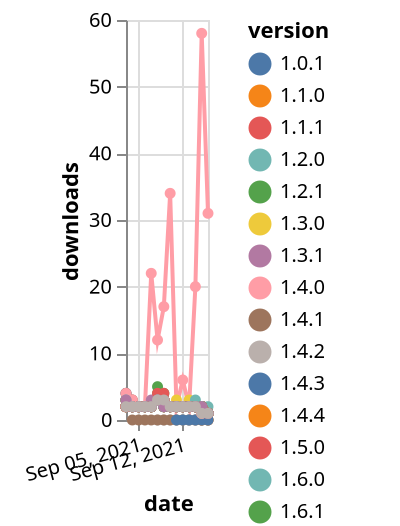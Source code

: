 {"$schema": "https://vega.github.io/schema/vega-lite/v5.json", "description": "A simple bar chart with embedded data.", "data": {"values": [{"date": "2021-09-03", "total": 126, "delta": 3, "version": "4.1.1"}, {"date": "2021-09-04", "total": 128, "delta": 2, "version": "4.1.1"}, {"date": "2021-09-05", "total": 130, "delta": 2, "version": "4.1.1"}, {"date": "2021-09-06", "total": 132, "delta": 2, "version": "4.1.1"}, {"date": "2021-09-07", "total": 134, "delta": 2, "version": "4.1.1"}, {"date": "2021-09-08", "total": 137, "delta": 3, "version": "4.1.1"}, {"date": "2021-09-09", "total": 139, "delta": 2, "version": "4.1.1"}, {"date": "2021-09-10", "total": 141, "delta": 2, "version": "4.1.1"}, {"date": "2021-09-11", "total": 143, "delta": 2, "version": "4.1.1"}, {"date": "2021-09-12", "total": 145, "delta": 2, "version": "4.1.1"}, {"date": "2021-09-13", "total": 147, "delta": 2, "version": "4.1.1"}, {"date": "2021-09-14", "total": 149, "delta": 2, "version": "4.1.1"}, {"date": "2021-09-15", "total": 151, "delta": 2, "version": "4.1.1"}, {"date": "2021-09-16", "total": 152, "delta": 1, "version": "4.1.1"}, {"date": "2021-09-03", "total": 374, "delta": 2, "version": "2.6.4"}, {"date": "2021-09-04", "total": 376, "delta": 2, "version": "2.6.4"}, {"date": "2021-09-05", "total": 378, "delta": 2, "version": "2.6.4"}, {"date": "2021-09-06", "total": 380, "delta": 2, "version": "2.6.4"}, {"date": "2021-09-07", "total": 382, "delta": 2, "version": "2.6.4"}, {"date": "2021-09-08", "total": 385, "delta": 3, "version": "2.6.4"}, {"date": "2021-09-09", "total": 387, "delta": 2, "version": "2.6.4"}, {"date": "2021-09-10", "total": 389, "delta": 2, "version": "2.6.4"}, {"date": "2021-09-11", "total": 391, "delta": 2, "version": "2.6.4"}, {"date": "2021-09-12", "total": 393, "delta": 2, "version": "2.6.4"}, {"date": "2021-09-13", "total": 395, "delta": 2, "version": "2.6.4"}, {"date": "2021-09-14", "total": 397, "delta": 2, "version": "2.6.4"}, {"date": "2021-09-15", "total": 399, "delta": 2, "version": "2.6.4"}, {"date": "2021-09-16", "total": 400, "delta": 1, "version": "2.6.4"}, {"date": "2021-09-08", "total": 9, "delta": 0, "version": "4.4.0"}, {"date": "2021-09-09", "total": 21, "delta": 0, "version": "4.4.0"}, {"date": "2021-09-10", "total": 24, "delta": 0, "version": "4.4.0"}, {"date": "2021-09-11", "total": 27, "delta": 0, "version": "4.4.0"}, {"date": "2021-09-12", "total": 29, "delta": 0, "version": "4.4.0"}, {"date": "2021-09-13", "total": 32, "delta": 0, "version": "4.4.0"}, {"date": "2021-09-14", "total": 35, "delta": 0, "version": "4.4.0"}, {"date": "2021-09-15", "total": 37, "delta": 0, "version": "4.4.0"}, {"date": "2021-09-16", "total": 38, "delta": 0, "version": "4.4.0"}, {"date": "2021-09-03", "total": 1726, "delta": 2, "version": "1.1.0"}, {"date": "2021-09-04", "total": 1728, "delta": 2, "version": "1.1.0"}, {"date": "2021-09-05", "total": 1730, "delta": 2, "version": "1.1.0"}, {"date": "2021-09-06", "total": 1732, "delta": 2, "version": "1.1.0"}, {"date": "2021-09-07", "total": 1734, "delta": 2, "version": "1.1.0"}, {"date": "2021-09-08", "total": 1737, "delta": 3, "version": "1.1.0"}, {"date": "2021-09-09", "total": 1740, "delta": 3, "version": "1.1.0"}, {"date": "2021-09-10", "total": 1742, "delta": 2, "version": "1.1.0"}, {"date": "2021-09-11", "total": 1744, "delta": 2, "version": "1.1.0"}, {"date": "2021-09-12", "total": 1746, "delta": 2, "version": "1.1.0"}, {"date": "2021-09-13", "total": 1748, "delta": 2, "version": "1.1.0"}, {"date": "2021-09-14", "total": 1750, "delta": 2, "version": "1.1.0"}, {"date": "2021-09-15", "total": 1752, "delta": 2, "version": "1.1.0"}, {"date": "2021-09-16", "total": 1753, "delta": 1, "version": "1.1.0"}, {"date": "2021-09-03", "total": 860, "delta": 2, "version": "2.3.0"}, {"date": "2021-09-04", "total": 862, "delta": 2, "version": "2.3.0"}, {"date": "2021-09-05", "total": 864, "delta": 2, "version": "2.3.0"}, {"date": "2021-09-06", "total": 866, "delta": 2, "version": "2.3.0"}, {"date": "2021-09-07", "total": 868, "delta": 2, "version": "2.3.0"}, {"date": "2021-09-08", "total": 871, "delta": 3, "version": "2.3.0"}, {"date": "2021-09-09", "total": 874, "delta": 3, "version": "2.3.0"}, {"date": "2021-09-10", "total": 876, "delta": 2, "version": "2.3.0"}, {"date": "2021-09-11", "total": 879, "delta": 3, "version": "2.3.0"}, {"date": "2021-09-12", "total": 881, "delta": 2, "version": "2.3.0"}, {"date": "2021-09-13", "total": 884, "delta": 3, "version": "2.3.0"}, {"date": "2021-09-14", "total": 886, "delta": 2, "version": "2.3.0"}, {"date": "2021-09-15", "total": 888, "delta": 2, "version": "2.3.0"}, {"date": "2021-09-16", "total": 889, "delta": 1, "version": "2.3.0"}, {"date": "2021-09-03", "total": 1182, "delta": 2, "version": "1.6.0"}, {"date": "2021-09-04", "total": 1184, "delta": 2, "version": "1.6.0"}, {"date": "2021-09-05", "total": 1186, "delta": 2, "version": "1.6.0"}, {"date": "2021-09-06", "total": 1188, "delta": 2, "version": "1.6.0"}, {"date": "2021-09-07", "total": 1190, "delta": 2, "version": "1.6.0"}, {"date": "2021-09-08", "total": 1193, "delta": 3, "version": "1.6.0"}, {"date": "2021-09-09", "total": 1196, "delta": 3, "version": "1.6.0"}, {"date": "2021-09-10", "total": 1198, "delta": 2, "version": "1.6.0"}, {"date": "2021-09-11", "total": 1200, "delta": 2, "version": "1.6.0"}, {"date": "2021-09-12", "total": 1202, "delta": 2, "version": "1.6.0"}, {"date": "2021-09-13", "total": 1204, "delta": 2, "version": "1.6.0"}, {"date": "2021-09-14", "total": 1206, "delta": 2, "version": "1.6.0"}, {"date": "2021-09-15", "total": 1208, "delta": 2, "version": "1.6.0"}, {"date": "2021-09-16", "total": 1210, "delta": 2, "version": "1.6.0"}, {"date": "2021-09-03", "total": 632, "delta": 3, "version": "2.4.0"}, {"date": "2021-09-04", "total": 634, "delta": 2, "version": "2.4.0"}, {"date": "2021-09-05", "total": 636, "delta": 2, "version": "2.4.0"}, {"date": "2021-09-06", "total": 638, "delta": 2, "version": "2.4.0"}, {"date": "2021-09-07", "total": 640, "delta": 2, "version": "2.4.0"}, {"date": "2021-09-08", "total": 643, "delta": 3, "version": "2.4.0"}, {"date": "2021-09-09", "total": 645, "delta": 2, "version": "2.4.0"}, {"date": "2021-09-10", "total": 647, "delta": 2, "version": "2.4.0"}, {"date": "2021-09-11", "total": 649, "delta": 2, "version": "2.4.0"}, {"date": "2021-09-12", "total": 651, "delta": 2, "version": "2.4.0"}, {"date": "2021-09-13", "total": 653, "delta": 2, "version": "2.4.0"}, {"date": "2021-09-14", "total": 655, "delta": 2, "version": "2.4.0"}, {"date": "2021-09-15", "total": 657, "delta": 2, "version": "2.4.0"}, {"date": "2021-09-16", "total": 658, "delta": 1, "version": "2.4.0"}, {"date": "2021-09-03", "total": 94, "delta": 3, "version": "4.1.3"}, {"date": "2021-09-04", "total": 97, "delta": 3, "version": "4.1.3"}, {"date": "2021-09-05", "total": 99, "delta": 2, "version": "4.1.3"}, {"date": "2021-09-06", "total": 101, "delta": 2, "version": "4.1.3"}, {"date": "2021-09-07", "total": 103, "delta": 2, "version": "4.1.3"}, {"date": "2021-09-08", "total": 106, "delta": 3, "version": "4.1.3"}, {"date": "2021-09-09", "total": 108, "delta": 2, "version": "4.1.3"}, {"date": "2021-09-10", "total": 110, "delta": 2, "version": "4.1.3"}, {"date": "2021-09-11", "total": 112, "delta": 2, "version": "4.1.3"}, {"date": "2021-09-12", "total": 114, "delta": 2, "version": "4.1.3"}, {"date": "2021-09-13", "total": 116, "delta": 2, "version": "4.1.3"}, {"date": "2021-09-14", "total": 118, "delta": 2, "version": "4.1.3"}, {"date": "2021-09-15", "total": 120, "delta": 2, "version": "4.1.3"}, {"date": "2021-09-16", "total": 121, "delta": 1, "version": "4.1.3"}, {"date": "2021-09-03", "total": 1160, "delta": 2, "version": "1.6.1"}, {"date": "2021-09-04", "total": 1162, "delta": 2, "version": "1.6.1"}, {"date": "2021-09-05", "total": 1164, "delta": 2, "version": "1.6.1"}, {"date": "2021-09-06", "total": 1166, "delta": 2, "version": "1.6.1"}, {"date": "2021-09-07", "total": 1168, "delta": 2, "version": "1.6.1"}, {"date": "2021-09-08", "total": 1171, "delta": 3, "version": "1.6.1"}, {"date": "2021-09-09", "total": 1174, "delta": 3, "version": "1.6.1"}, {"date": "2021-09-10", "total": 1176, "delta": 2, "version": "1.6.1"}, {"date": "2021-09-11", "total": 1178, "delta": 2, "version": "1.6.1"}, {"date": "2021-09-12", "total": 1180, "delta": 2, "version": "1.6.1"}, {"date": "2021-09-13", "total": 1182, "delta": 2, "version": "1.6.1"}, {"date": "2021-09-14", "total": 1184, "delta": 2, "version": "1.6.1"}, {"date": "2021-09-15", "total": 1186, "delta": 2, "version": "1.6.1"}, {"date": "2021-09-16", "total": 1187, "delta": 1, "version": "1.6.1"}, {"date": "2021-09-03", "total": 904, "delta": 2, "version": "2.6.1"}, {"date": "2021-09-04", "total": 906, "delta": 2, "version": "2.6.1"}, {"date": "2021-09-05", "total": 908, "delta": 2, "version": "2.6.1"}, {"date": "2021-09-06", "total": 910, "delta": 2, "version": "2.6.1"}, {"date": "2021-09-07", "total": 912, "delta": 2, "version": "2.6.1"}, {"date": "2021-09-08", "total": 915, "delta": 3, "version": "2.6.1"}, {"date": "2021-09-09", "total": 917, "delta": 2, "version": "2.6.1"}, {"date": "2021-09-10", "total": 919, "delta": 2, "version": "2.6.1"}, {"date": "2021-09-11", "total": 921, "delta": 2, "version": "2.6.1"}, {"date": "2021-09-12", "total": 923, "delta": 2, "version": "2.6.1"}, {"date": "2021-09-13", "total": 925, "delta": 2, "version": "2.6.1"}, {"date": "2021-09-14", "total": 927, "delta": 2, "version": "2.6.1"}, {"date": "2021-09-15", "total": 929, "delta": 2, "version": "2.6.1"}, {"date": "2021-09-16", "total": 930, "delta": 1, "version": "2.6.1"}, {"date": "2021-09-03", "total": 993, "delta": 2, "version": "1.8.0"}, {"date": "2021-09-04", "total": 995, "delta": 2, "version": "1.8.0"}, {"date": "2021-09-05", "total": 997, "delta": 2, "version": "1.8.0"}, {"date": "2021-09-06", "total": 999, "delta": 2, "version": "1.8.0"}, {"date": "2021-09-07", "total": 1001, "delta": 2, "version": "1.8.0"}, {"date": "2021-09-08", "total": 1004, "delta": 3, "version": "1.8.0"}, {"date": "2021-09-09", "total": 1007, "delta": 3, "version": "1.8.0"}, {"date": "2021-09-10", "total": 1009, "delta": 2, "version": "1.8.0"}, {"date": "2021-09-11", "total": 1011, "delta": 2, "version": "1.8.0"}, {"date": "2021-09-12", "total": 1013, "delta": 2, "version": "1.8.0"}, {"date": "2021-09-13", "total": 1015, "delta": 2, "version": "1.8.0"}, {"date": "2021-09-14", "total": 1017, "delta": 2, "version": "1.8.0"}, {"date": "2021-09-15", "total": 1019, "delta": 2, "version": "1.8.0"}, {"date": "2021-09-16", "total": 1020, "delta": 1, "version": "1.8.0"}, {"date": "2021-09-03", "total": 242, "delta": 4, "version": "3.3.1"}, {"date": "2021-09-04", "total": 244, "delta": 2, "version": "3.3.1"}, {"date": "2021-09-05", "total": 246, "delta": 2, "version": "3.3.1"}, {"date": "2021-09-06", "total": 248, "delta": 2, "version": "3.3.1"}, {"date": "2021-09-07", "total": 250, "delta": 2, "version": "3.3.1"}, {"date": "2021-09-08", "total": 253, "delta": 3, "version": "3.3.1"}, {"date": "2021-09-09", "total": 255, "delta": 2, "version": "3.3.1"}, {"date": "2021-09-10", "total": 257, "delta": 2, "version": "3.3.1"}, {"date": "2021-09-11", "total": 259, "delta": 2, "version": "3.3.1"}, {"date": "2021-09-12", "total": 261, "delta": 2, "version": "3.3.1"}, {"date": "2021-09-13", "total": 263, "delta": 2, "version": "3.3.1"}, {"date": "2021-09-14", "total": 265, "delta": 2, "version": "3.3.1"}, {"date": "2021-09-15", "total": 267, "delta": 2, "version": "3.3.1"}, {"date": "2021-09-16", "total": 268, "delta": 1, "version": "3.3.1"}, {"date": "2021-09-03", "total": 1398, "delta": 2, "version": "1.4.4"}, {"date": "2021-09-04", "total": 1400, "delta": 2, "version": "1.4.4"}, {"date": "2021-09-05", "total": 1402, "delta": 2, "version": "1.4.4"}, {"date": "2021-09-06", "total": 1404, "delta": 2, "version": "1.4.4"}, {"date": "2021-09-07", "total": 1406, "delta": 2, "version": "1.4.4"}, {"date": "2021-09-08", "total": 1409, "delta": 3, "version": "1.4.4"}, {"date": "2021-09-09", "total": 1412, "delta": 3, "version": "1.4.4"}, {"date": "2021-09-10", "total": 1414, "delta": 2, "version": "1.4.4"}, {"date": "2021-09-11", "total": 1416, "delta": 2, "version": "1.4.4"}, {"date": "2021-09-12", "total": 1418, "delta": 2, "version": "1.4.4"}, {"date": "2021-09-13", "total": 1420, "delta": 2, "version": "1.4.4"}, {"date": "2021-09-14", "total": 1422, "delta": 2, "version": "1.4.4"}, {"date": "2021-09-15", "total": 1423, "delta": 1, "version": "1.4.4"}, {"date": "2021-09-16", "total": 1424, "delta": 1, "version": "1.4.4"}, {"date": "2021-09-03", "total": 974, "delta": 2, "version": "1.7.1"}, {"date": "2021-09-04", "total": 976, "delta": 2, "version": "1.7.1"}, {"date": "2021-09-05", "total": 978, "delta": 2, "version": "1.7.1"}, {"date": "2021-09-06", "total": 980, "delta": 2, "version": "1.7.1"}, {"date": "2021-09-07", "total": 982, "delta": 2, "version": "1.7.1"}, {"date": "2021-09-08", "total": 985, "delta": 3, "version": "1.7.1"}, {"date": "2021-09-09", "total": 988, "delta": 3, "version": "1.7.1"}, {"date": "2021-09-10", "total": 990, "delta": 2, "version": "1.7.1"}, {"date": "2021-09-11", "total": 992, "delta": 2, "version": "1.7.1"}, {"date": "2021-09-12", "total": 994, "delta": 2, "version": "1.7.1"}, {"date": "2021-09-13", "total": 996, "delta": 2, "version": "1.7.1"}, {"date": "2021-09-14", "total": 998, "delta": 2, "version": "1.7.1"}, {"date": "2021-09-15", "total": 1000, "delta": 2, "version": "1.7.1"}, {"date": "2021-09-16", "total": 1001, "delta": 1, "version": "1.7.1"}, {"date": "2021-09-03", "total": 249, "delta": 3, "version": "3.3.0"}, {"date": "2021-09-04", "total": 251, "delta": 2, "version": "3.3.0"}, {"date": "2021-09-05", "total": 253, "delta": 2, "version": "3.3.0"}, {"date": "2021-09-06", "total": 255, "delta": 2, "version": "3.3.0"}, {"date": "2021-09-07", "total": 257, "delta": 2, "version": "3.3.0"}, {"date": "2021-09-08", "total": 260, "delta": 3, "version": "3.3.0"}, {"date": "2021-09-09", "total": 262, "delta": 2, "version": "3.3.0"}, {"date": "2021-09-10", "total": 264, "delta": 2, "version": "3.3.0"}, {"date": "2021-09-11", "total": 266, "delta": 2, "version": "3.3.0"}, {"date": "2021-09-12", "total": 268, "delta": 2, "version": "3.3.0"}, {"date": "2021-09-13", "total": 270, "delta": 2, "version": "3.3.0"}, {"date": "2021-09-14", "total": 272, "delta": 2, "version": "3.3.0"}, {"date": "2021-09-15", "total": 274, "delta": 2, "version": "3.3.0"}, {"date": "2021-09-16", "total": 275, "delta": 1, "version": "3.3.0"}, {"date": "2021-09-03", "total": 282, "delta": 3, "version": "3.4.0"}, {"date": "2021-09-04", "total": 284, "delta": 2, "version": "3.4.0"}, {"date": "2021-09-05", "total": 286, "delta": 2, "version": "3.4.0"}, {"date": "2021-09-06", "total": 288, "delta": 2, "version": "3.4.0"}, {"date": "2021-09-07", "total": 290, "delta": 2, "version": "3.4.0"}, {"date": "2021-09-08", "total": 293, "delta": 3, "version": "3.4.0"}, {"date": "2021-09-09", "total": 295, "delta": 2, "version": "3.4.0"}, {"date": "2021-09-10", "total": 297, "delta": 2, "version": "3.4.0"}, {"date": "2021-09-11", "total": 299, "delta": 2, "version": "3.4.0"}, {"date": "2021-09-12", "total": 301, "delta": 2, "version": "3.4.0"}, {"date": "2021-09-13", "total": 303, "delta": 2, "version": "3.4.0"}, {"date": "2021-09-14", "total": 305, "delta": 2, "version": "3.4.0"}, {"date": "2021-09-15", "total": 307, "delta": 2, "version": "3.4.0"}, {"date": "2021-09-16", "total": 308, "delta": 1, "version": "3.4.0"}, {"date": "2021-09-15", "total": 19, "delta": 0, "version": "4.4.2"}, {"date": "2021-09-16", "total": 32, "delta": 0, "version": "4.4.2"}, {"date": "2021-09-03", "total": 1449, "delta": 2, "version": "1.3.0"}, {"date": "2021-09-04", "total": 1451, "delta": 2, "version": "1.3.0"}, {"date": "2021-09-05", "total": 1453, "delta": 2, "version": "1.3.0"}, {"date": "2021-09-06", "total": 1455, "delta": 2, "version": "1.3.0"}, {"date": "2021-09-07", "total": 1457, "delta": 2, "version": "1.3.0"}, {"date": "2021-09-08", "total": 1460, "delta": 3, "version": "1.3.0"}, {"date": "2021-09-09", "total": 1463, "delta": 3, "version": "1.3.0"}, {"date": "2021-09-10", "total": 1465, "delta": 2, "version": "1.3.0"}, {"date": "2021-09-11", "total": 1467, "delta": 2, "version": "1.3.0"}, {"date": "2021-09-12", "total": 1469, "delta": 2, "version": "1.3.0"}, {"date": "2021-09-13", "total": 1471, "delta": 2, "version": "1.3.0"}, {"date": "2021-09-14", "total": 1473, "delta": 2, "version": "1.3.0"}, {"date": "2021-09-15", "total": 1475, "delta": 2, "version": "1.3.0"}, {"date": "2021-09-16", "total": 1476, "delta": 1, "version": "1.3.0"}, {"date": "2021-09-03", "total": 1136, "delta": 2, "version": "1.6.3"}, {"date": "2021-09-04", "total": 1138, "delta": 2, "version": "1.6.3"}, {"date": "2021-09-05", "total": 1140, "delta": 2, "version": "1.6.3"}, {"date": "2021-09-06", "total": 1142, "delta": 2, "version": "1.6.3"}, {"date": "2021-09-07", "total": 1144, "delta": 2, "version": "1.6.3"}, {"date": "2021-09-08", "total": 1147, "delta": 3, "version": "1.6.3"}, {"date": "2021-09-09", "total": 1150, "delta": 3, "version": "1.6.3"}, {"date": "2021-09-10", "total": 1152, "delta": 2, "version": "1.6.3"}, {"date": "2021-09-11", "total": 1154, "delta": 2, "version": "1.6.3"}, {"date": "2021-09-12", "total": 1156, "delta": 2, "version": "1.6.3"}, {"date": "2021-09-13", "total": 1158, "delta": 2, "version": "1.6.3"}, {"date": "2021-09-14", "total": 1160, "delta": 2, "version": "1.6.3"}, {"date": "2021-09-15", "total": 1162, "delta": 2, "version": "1.6.3"}, {"date": "2021-09-16", "total": 1163, "delta": 1, "version": "1.6.3"}, {"date": "2021-09-03", "total": 1883, "delta": 2, "version": "1.0.1"}, {"date": "2021-09-04", "total": 1885, "delta": 2, "version": "1.0.1"}, {"date": "2021-09-05", "total": 1887, "delta": 2, "version": "1.0.1"}, {"date": "2021-09-06", "total": 1889, "delta": 2, "version": "1.0.1"}, {"date": "2021-09-07", "total": 1891, "delta": 2, "version": "1.0.1"}, {"date": "2021-09-08", "total": 1894, "delta": 3, "version": "1.0.1"}, {"date": "2021-09-09", "total": 1897, "delta": 3, "version": "1.0.1"}, {"date": "2021-09-10", "total": 1899, "delta": 2, "version": "1.0.1"}, {"date": "2021-09-11", "total": 1901, "delta": 2, "version": "1.0.1"}, {"date": "2021-09-12", "total": 1903, "delta": 2, "version": "1.0.1"}, {"date": "2021-09-13", "total": 1905, "delta": 2, "version": "1.0.1"}, {"date": "2021-09-14", "total": 1907, "delta": 2, "version": "1.0.1"}, {"date": "2021-09-15", "total": 1909, "delta": 2, "version": "1.0.1"}, {"date": "2021-09-16", "total": 1910, "delta": 1, "version": "1.0.1"}, {"date": "2021-09-03", "total": 598, "delta": 2, "version": "2.5.1"}, {"date": "2021-09-04", "total": 600, "delta": 2, "version": "2.5.1"}, {"date": "2021-09-05", "total": 602, "delta": 2, "version": "2.5.1"}, {"date": "2021-09-06", "total": 604, "delta": 2, "version": "2.5.1"}, {"date": "2021-09-07", "total": 606, "delta": 2, "version": "2.5.1"}, {"date": "2021-09-08", "total": 609, "delta": 3, "version": "2.5.1"}, {"date": "2021-09-09", "total": 611, "delta": 2, "version": "2.5.1"}, {"date": "2021-09-10", "total": 613, "delta": 2, "version": "2.5.1"}, {"date": "2021-09-11", "total": 615, "delta": 2, "version": "2.5.1"}, {"date": "2021-09-12", "total": 617, "delta": 2, "version": "2.5.1"}, {"date": "2021-09-13", "total": 619, "delta": 2, "version": "2.5.1"}, {"date": "2021-09-14", "total": 621, "delta": 2, "version": "2.5.1"}, {"date": "2021-09-15", "total": 623, "delta": 2, "version": "2.5.1"}, {"date": "2021-09-16", "total": 624, "delta": 1, "version": "2.5.1"}, {"date": "2021-09-03", "total": 619, "delta": 2, "version": "2.5.3"}, {"date": "2021-09-04", "total": 621, "delta": 2, "version": "2.5.3"}, {"date": "2021-09-05", "total": 623, "delta": 2, "version": "2.5.3"}, {"date": "2021-09-06", "total": 625, "delta": 2, "version": "2.5.3"}, {"date": "2021-09-07", "total": 627, "delta": 2, "version": "2.5.3"}, {"date": "2021-09-08", "total": 630, "delta": 3, "version": "2.5.3"}, {"date": "2021-09-09", "total": 632, "delta": 2, "version": "2.5.3"}, {"date": "2021-09-10", "total": 634, "delta": 2, "version": "2.5.3"}, {"date": "2021-09-11", "total": 636, "delta": 2, "version": "2.5.3"}, {"date": "2021-09-12", "total": 638, "delta": 2, "version": "2.5.3"}, {"date": "2021-09-13", "total": 640, "delta": 2, "version": "2.5.3"}, {"date": "2021-09-14", "total": 642, "delta": 2, "version": "2.5.3"}, {"date": "2021-09-15", "total": 644, "delta": 2, "version": "2.5.3"}, {"date": "2021-09-16", "total": 645, "delta": 1, "version": "2.5.3"}, {"date": "2021-09-03", "total": 991, "delta": 2, "version": "1.7.2"}, {"date": "2021-09-04", "total": 993, "delta": 2, "version": "1.7.2"}, {"date": "2021-09-05", "total": 995, "delta": 2, "version": "1.7.2"}, {"date": "2021-09-06", "total": 997, "delta": 2, "version": "1.7.2"}, {"date": "2021-09-07", "total": 999, "delta": 2, "version": "1.7.2"}, {"date": "2021-09-08", "total": 1002, "delta": 3, "version": "1.7.2"}, {"date": "2021-09-09", "total": 1005, "delta": 3, "version": "1.7.2"}, {"date": "2021-09-10", "total": 1007, "delta": 2, "version": "1.7.2"}, {"date": "2021-09-11", "total": 1009, "delta": 2, "version": "1.7.2"}, {"date": "2021-09-12", "total": 1011, "delta": 2, "version": "1.7.2"}, {"date": "2021-09-13", "total": 1013, "delta": 2, "version": "1.7.2"}, {"date": "2021-09-14", "total": 1015, "delta": 2, "version": "1.7.2"}, {"date": "2021-09-15", "total": 1017, "delta": 2, "version": "1.7.2"}, {"date": "2021-09-16", "total": 1018, "delta": 1, "version": "1.7.2"}, {"date": "2021-09-03", "total": 648, "delta": 2, "version": "2.6.0"}, {"date": "2021-09-04", "total": 650, "delta": 2, "version": "2.6.0"}, {"date": "2021-09-05", "total": 652, "delta": 2, "version": "2.6.0"}, {"date": "2021-09-06", "total": 654, "delta": 2, "version": "2.6.0"}, {"date": "2021-09-07", "total": 656, "delta": 2, "version": "2.6.0"}, {"date": "2021-09-08", "total": 659, "delta": 3, "version": "2.6.0"}, {"date": "2021-09-09", "total": 661, "delta": 2, "version": "2.6.0"}, {"date": "2021-09-10", "total": 663, "delta": 2, "version": "2.6.0"}, {"date": "2021-09-11", "total": 665, "delta": 2, "version": "2.6.0"}, {"date": "2021-09-12", "total": 667, "delta": 2, "version": "2.6.0"}, {"date": "2021-09-13", "total": 669, "delta": 2, "version": "2.6.0"}, {"date": "2021-09-14", "total": 671, "delta": 2, "version": "2.6.0"}, {"date": "2021-09-15", "total": 673, "delta": 2, "version": "2.6.0"}, {"date": "2021-09-16", "total": 674, "delta": 1, "version": "2.6.0"}, {"date": "2021-09-03", "total": 1405, "delta": 2, "version": "1.4.1"}, {"date": "2021-09-04", "total": 1408, "delta": 3, "version": "1.4.1"}, {"date": "2021-09-05", "total": 1410, "delta": 2, "version": "1.4.1"}, {"date": "2021-09-06", "total": 1412, "delta": 2, "version": "1.4.1"}, {"date": "2021-09-07", "total": 1414, "delta": 2, "version": "1.4.1"}, {"date": "2021-09-08", "total": 1417, "delta": 3, "version": "1.4.1"}, {"date": "2021-09-09", "total": 1420, "delta": 3, "version": "1.4.1"}, {"date": "2021-09-10", "total": 1422, "delta": 2, "version": "1.4.1"}, {"date": "2021-09-11", "total": 1424, "delta": 2, "version": "1.4.1"}, {"date": "2021-09-12", "total": 1426, "delta": 2, "version": "1.4.1"}, {"date": "2021-09-13", "total": 1428, "delta": 2, "version": "1.4.1"}, {"date": "2021-09-14", "total": 1430, "delta": 2, "version": "1.4.1"}, {"date": "2021-09-15", "total": 1431, "delta": 1, "version": "1.4.1"}, {"date": "2021-09-16", "total": 1432, "delta": 1, "version": "1.4.1"}, {"date": "2021-09-03", "total": 841, "delta": 2, "version": "2.0.1"}, {"date": "2021-09-04", "total": 843, "delta": 2, "version": "2.0.1"}, {"date": "2021-09-05", "total": 845, "delta": 2, "version": "2.0.1"}, {"date": "2021-09-06", "total": 847, "delta": 2, "version": "2.0.1"}, {"date": "2021-09-07", "total": 849, "delta": 2, "version": "2.0.1"}, {"date": "2021-09-08", "total": 852, "delta": 3, "version": "2.0.1"}, {"date": "2021-09-09", "total": 855, "delta": 3, "version": "2.0.1"}, {"date": "2021-09-10", "total": 857, "delta": 2, "version": "2.0.1"}, {"date": "2021-09-11", "total": 859, "delta": 2, "version": "2.0.1"}, {"date": "2021-09-12", "total": 861, "delta": 2, "version": "2.0.1"}, {"date": "2021-09-13", "total": 863, "delta": 2, "version": "2.0.1"}, {"date": "2021-09-14", "total": 865, "delta": 2, "version": "2.0.1"}, {"date": "2021-09-15", "total": 867, "delta": 2, "version": "2.0.1"}, {"date": "2021-09-16", "total": 868, "delta": 1, "version": "2.0.1"}, {"date": "2021-09-03", "total": 956, "delta": 2, "version": "2.6.5"}, {"date": "2021-09-04", "total": 958, "delta": 2, "version": "2.6.5"}, {"date": "2021-09-05", "total": 960, "delta": 2, "version": "2.6.5"}, {"date": "2021-09-06", "total": 962, "delta": 2, "version": "2.6.5"}, {"date": "2021-09-07", "total": 964, "delta": 2, "version": "2.6.5"}, {"date": "2021-09-08", "total": 968, "delta": 4, "version": "2.6.5"}, {"date": "2021-09-09", "total": 970, "delta": 2, "version": "2.6.5"}, {"date": "2021-09-10", "total": 972, "delta": 2, "version": "2.6.5"}, {"date": "2021-09-11", "total": 974, "delta": 2, "version": "2.6.5"}, {"date": "2021-09-12", "total": 976, "delta": 2, "version": "2.6.5"}, {"date": "2021-09-13", "total": 978, "delta": 2, "version": "2.6.5"}, {"date": "2021-09-14", "total": 980, "delta": 2, "version": "2.6.5"}, {"date": "2021-09-15", "total": 982, "delta": 2, "version": "2.6.5"}, {"date": "2021-09-16", "total": 983, "delta": 1, "version": "2.6.5"}, {"date": "2021-09-03", "total": 310, "delta": 2, "version": "3.0.1"}, {"date": "2021-09-04", "total": 312, "delta": 2, "version": "3.0.1"}, {"date": "2021-09-05", "total": 314, "delta": 2, "version": "3.0.1"}, {"date": "2021-09-06", "total": 316, "delta": 2, "version": "3.0.1"}, {"date": "2021-09-07", "total": 318, "delta": 2, "version": "3.0.1"}, {"date": "2021-09-08", "total": 321, "delta": 3, "version": "3.0.1"}, {"date": "2021-09-09", "total": 323, "delta": 2, "version": "3.0.1"}, {"date": "2021-09-10", "total": 325, "delta": 2, "version": "3.0.1"}, {"date": "2021-09-11", "total": 327, "delta": 2, "version": "3.0.1"}, {"date": "2021-09-12", "total": 329, "delta": 2, "version": "3.0.1"}, {"date": "2021-09-13", "total": 331, "delta": 2, "version": "3.0.1"}, {"date": "2021-09-14", "total": 333, "delta": 2, "version": "3.0.1"}, {"date": "2021-09-15", "total": 335, "delta": 2, "version": "3.0.1"}, {"date": "2021-09-16", "total": 336, "delta": 1, "version": "3.0.1"}, {"date": "2021-09-03", "total": 1395, "delta": 2, "version": "1.4.3"}, {"date": "2021-09-04", "total": 1397, "delta": 2, "version": "1.4.3"}, {"date": "2021-09-05", "total": 1399, "delta": 2, "version": "1.4.3"}, {"date": "2021-09-06", "total": 1401, "delta": 2, "version": "1.4.3"}, {"date": "2021-09-07", "total": 1403, "delta": 2, "version": "1.4.3"}, {"date": "2021-09-08", "total": 1406, "delta": 3, "version": "1.4.3"}, {"date": "2021-09-09", "total": 1409, "delta": 3, "version": "1.4.3"}, {"date": "2021-09-10", "total": 1411, "delta": 2, "version": "1.4.3"}, {"date": "2021-09-11", "total": 1413, "delta": 2, "version": "1.4.3"}, {"date": "2021-09-12", "total": 1415, "delta": 2, "version": "1.4.3"}, {"date": "2021-09-13", "total": 1417, "delta": 2, "version": "1.4.3"}, {"date": "2021-09-14", "total": 1419, "delta": 2, "version": "1.4.3"}, {"date": "2021-09-15", "total": 1420, "delta": 1, "version": "1.4.3"}, {"date": "2021-09-16", "total": 1421, "delta": 1, "version": "1.4.3"}, {"date": "2021-09-03", "total": 666, "delta": 2, "version": "2.5.0"}, {"date": "2021-09-04", "total": 668, "delta": 2, "version": "2.5.0"}, {"date": "2021-09-05", "total": 670, "delta": 2, "version": "2.5.0"}, {"date": "2021-09-06", "total": 672, "delta": 2, "version": "2.5.0"}, {"date": "2021-09-07", "total": 674, "delta": 2, "version": "2.5.0"}, {"date": "2021-09-08", "total": 677, "delta": 3, "version": "2.5.0"}, {"date": "2021-09-09", "total": 679, "delta": 2, "version": "2.5.0"}, {"date": "2021-09-10", "total": 681, "delta": 2, "version": "2.5.0"}, {"date": "2021-09-11", "total": 683, "delta": 2, "version": "2.5.0"}, {"date": "2021-09-12", "total": 685, "delta": 2, "version": "2.5.0"}, {"date": "2021-09-13", "total": 687, "delta": 2, "version": "2.5.0"}, {"date": "2021-09-14", "total": 689, "delta": 2, "version": "2.5.0"}, {"date": "2021-09-15", "total": 691, "delta": 2, "version": "2.5.0"}, {"date": "2021-09-16", "total": 692, "delta": 1, "version": "2.5.0"}, {"date": "2021-09-03", "total": 536, "delta": 2, "version": "2.5.4"}, {"date": "2021-09-04", "total": 538, "delta": 2, "version": "2.5.4"}, {"date": "2021-09-05", "total": 540, "delta": 2, "version": "2.5.4"}, {"date": "2021-09-06", "total": 542, "delta": 2, "version": "2.5.4"}, {"date": "2021-09-07", "total": 544, "delta": 2, "version": "2.5.4"}, {"date": "2021-09-08", "total": 547, "delta": 3, "version": "2.5.4"}, {"date": "2021-09-09", "total": 549, "delta": 2, "version": "2.5.4"}, {"date": "2021-09-10", "total": 551, "delta": 2, "version": "2.5.4"}, {"date": "2021-09-11", "total": 553, "delta": 2, "version": "2.5.4"}, {"date": "2021-09-12", "total": 555, "delta": 2, "version": "2.5.4"}, {"date": "2021-09-13", "total": 557, "delta": 2, "version": "2.5.4"}, {"date": "2021-09-14", "total": 559, "delta": 2, "version": "2.5.4"}, {"date": "2021-09-15", "total": 561, "delta": 2, "version": "2.5.4"}, {"date": "2021-09-16", "total": 562, "delta": 1, "version": "2.5.4"}, {"date": "2021-09-03", "total": 1411, "delta": 2, "version": "1.3.1"}, {"date": "2021-09-04", "total": 1413, "delta": 2, "version": "1.3.1"}, {"date": "2021-09-05", "total": 1415, "delta": 2, "version": "1.3.1"}, {"date": "2021-09-06", "total": 1417, "delta": 2, "version": "1.3.1"}, {"date": "2021-09-07", "total": 1419, "delta": 2, "version": "1.3.1"}, {"date": "2021-09-08", "total": 1422, "delta": 3, "version": "1.3.1"}, {"date": "2021-09-09", "total": 1425, "delta": 3, "version": "1.3.1"}, {"date": "2021-09-10", "total": 1427, "delta": 2, "version": "1.3.1"}, {"date": "2021-09-11", "total": 1429, "delta": 2, "version": "1.3.1"}, {"date": "2021-09-12", "total": 1431, "delta": 2, "version": "1.3.1"}, {"date": "2021-09-13", "total": 1433, "delta": 2, "version": "1.3.1"}, {"date": "2021-09-14", "total": 1435, "delta": 2, "version": "1.3.1"}, {"date": "2021-09-15", "total": 1437, "delta": 2, "version": "1.3.1"}, {"date": "2021-09-16", "total": 1438, "delta": 1, "version": "1.3.1"}, {"date": "2021-09-04", "total": 24, "delta": 0, "version": "4.3.0"}, {"date": "2021-09-05", "total": 28, "delta": 0, "version": "4.3.0"}, {"date": "2021-09-06", "total": 30, "delta": 0, "version": "4.3.0"}, {"date": "2021-09-07", "total": 39, "delta": 0, "version": "4.3.0"}, {"date": "2021-09-08", "total": 61, "delta": 0, "version": "4.3.0"}, {"date": "2021-09-09", "total": 71, "delta": 0, "version": "4.3.0"}, {"date": "2021-09-10", "total": 73, "delta": 0, "version": "4.3.0"}, {"date": "2021-09-11", "total": 75, "delta": 0, "version": "4.3.0"}, {"date": "2021-09-12", "total": 77, "delta": 0, "version": "4.3.0"}, {"date": "2021-09-13", "total": 79, "delta": 0, "version": "4.3.0"}, {"date": "2021-09-14", "total": 82, "delta": 0, "version": "4.3.0"}, {"date": "2021-09-15", "total": 84, "delta": 0, "version": "4.3.0"}, {"date": "2021-09-16", "total": 85, "delta": 0, "version": "4.3.0"}, {"date": "2021-09-03", "total": 907, "delta": 2, "version": "2.0.0"}, {"date": "2021-09-04", "total": 909, "delta": 2, "version": "2.0.0"}, {"date": "2021-09-05", "total": 911, "delta": 2, "version": "2.0.0"}, {"date": "2021-09-06", "total": 913, "delta": 2, "version": "2.0.0"}, {"date": "2021-09-07", "total": 915, "delta": 2, "version": "2.0.0"}, {"date": "2021-09-08", "total": 918, "delta": 3, "version": "2.0.0"}, {"date": "2021-09-09", "total": 921, "delta": 3, "version": "2.0.0"}, {"date": "2021-09-10", "total": 923, "delta": 2, "version": "2.0.0"}, {"date": "2021-09-11", "total": 925, "delta": 2, "version": "2.0.0"}, {"date": "2021-09-12", "total": 927, "delta": 2, "version": "2.0.0"}, {"date": "2021-09-13", "total": 929, "delta": 2, "version": "2.0.0"}, {"date": "2021-09-14", "total": 931, "delta": 2, "version": "2.0.0"}, {"date": "2021-09-15", "total": 933, "delta": 2, "version": "2.0.0"}, {"date": "2021-09-16", "total": 934, "delta": 1, "version": "2.0.0"}, {"date": "2021-09-03", "total": 800, "delta": 2, "version": "2.2.0"}, {"date": "2021-09-04", "total": 802, "delta": 2, "version": "2.2.0"}, {"date": "2021-09-05", "total": 804, "delta": 2, "version": "2.2.0"}, {"date": "2021-09-06", "total": 806, "delta": 2, "version": "2.2.0"}, {"date": "2021-09-07", "total": 808, "delta": 2, "version": "2.2.0"}, {"date": "2021-09-08", "total": 811, "delta": 3, "version": "2.2.0"}, {"date": "2021-09-09", "total": 814, "delta": 3, "version": "2.2.0"}, {"date": "2021-09-10", "total": 816, "delta": 2, "version": "2.2.0"}, {"date": "2021-09-11", "total": 818, "delta": 2, "version": "2.2.0"}, {"date": "2021-09-12", "total": 820, "delta": 2, "version": "2.2.0"}, {"date": "2021-09-13", "total": 822, "delta": 2, "version": "2.2.0"}, {"date": "2021-09-14", "total": 824, "delta": 2, "version": "2.2.0"}, {"date": "2021-09-15", "total": 826, "delta": 2, "version": "2.2.0"}, {"date": "2021-09-16", "total": 827, "delta": 1, "version": "2.2.0"}, {"date": "2021-09-03", "total": 1539, "delta": 2, "version": "1.2.0"}, {"date": "2021-09-04", "total": 1541, "delta": 2, "version": "1.2.0"}, {"date": "2021-09-05", "total": 1543, "delta": 2, "version": "1.2.0"}, {"date": "2021-09-06", "total": 1545, "delta": 2, "version": "1.2.0"}, {"date": "2021-09-07", "total": 1547, "delta": 2, "version": "1.2.0"}, {"date": "2021-09-08", "total": 1550, "delta": 3, "version": "1.2.0"}, {"date": "2021-09-09", "total": 1553, "delta": 3, "version": "1.2.0"}, {"date": "2021-09-10", "total": 1555, "delta": 2, "version": "1.2.0"}, {"date": "2021-09-11", "total": 1557, "delta": 2, "version": "1.2.0"}, {"date": "2021-09-12", "total": 1559, "delta": 2, "version": "1.2.0"}, {"date": "2021-09-13", "total": 1561, "delta": 2, "version": "1.2.0"}, {"date": "2021-09-14", "total": 1564, "delta": 3, "version": "1.2.0"}, {"date": "2021-09-15", "total": 1565, "delta": 1, "version": "1.2.0"}, {"date": "2021-09-16", "total": 1566, "delta": 1, "version": "1.2.0"}, {"date": "2021-09-03", "total": 328, "delta": 2, "version": "3.0.0"}, {"date": "2021-09-04", "total": 330, "delta": 2, "version": "3.0.0"}, {"date": "2021-09-05", "total": 332, "delta": 2, "version": "3.0.0"}, {"date": "2021-09-06", "total": 334, "delta": 2, "version": "3.0.0"}, {"date": "2021-09-07", "total": 336, "delta": 2, "version": "3.0.0"}, {"date": "2021-09-08", "total": 339, "delta": 3, "version": "3.0.0"}, {"date": "2021-09-09", "total": 341, "delta": 2, "version": "3.0.0"}, {"date": "2021-09-10", "total": 343, "delta": 2, "version": "3.0.0"}, {"date": "2021-09-11", "total": 345, "delta": 2, "version": "3.0.0"}, {"date": "2021-09-12", "total": 347, "delta": 2, "version": "3.0.0"}, {"date": "2021-09-13", "total": 349, "delta": 2, "version": "3.0.0"}, {"date": "2021-09-14", "total": 351, "delta": 2, "version": "3.0.0"}, {"date": "2021-09-15", "total": 353, "delta": 2, "version": "3.0.0"}, {"date": "2021-09-16", "total": 354, "delta": 1, "version": "3.0.0"}, {"date": "2021-09-03", "total": 1553, "delta": 2, "version": "1.2.1"}, {"date": "2021-09-04", "total": 1555, "delta": 2, "version": "1.2.1"}, {"date": "2021-09-05", "total": 1557, "delta": 2, "version": "1.2.1"}, {"date": "2021-09-06", "total": 1559, "delta": 2, "version": "1.2.1"}, {"date": "2021-09-07", "total": 1561, "delta": 2, "version": "1.2.1"}, {"date": "2021-09-08", "total": 1564, "delta": 3, "version": "1.2.1"}, {"date": "2021-09-09", "total": 1567, "delta": 3, "version": "1.2.1"}, {"date": "2021-09-10", "total": 1569, "delta": 2, "version": "1.2.1"}, {"date": "2021-09-11", "total": 1571, "delta": 2, "version": "1.2.1"}, {"date": "2021-09-12", "total": 1573, "delta": 2, "version": "1.2.1"}, {"date": "2021-09-13", "total": 1575, "delta": 2, "version": "1.2.1"}, {"date": "2021-09-14", "total": 1577, "delta": 2, "version": "1.2.1"}, {"date": "2021-09-15", "total": 1578, "delta": 1, "version": "1.2.1"}, {"date": "2021-09-16", "total": 1579, "delta": 1, "version": "1.2.1"}, {"date": "2021-09-03", "total": 250, "delta": 4, "version": "3.2.0"}, {"date": "2021-09-04", "total": 252, "delta": 2, "version": "3.2.0"}, {"date": "2021-09-05", "total": 254, "delta": 2, "version": "3.2.0"}, {"date": "2021-09-06", "total": 256, "delta": 2, "version": "3.2.0"}, {"date": "2021-09-07", "total": 258, "delta": 2, "version": "3.2.0"}, {"date": "2021-09-08", "total": 261, "delta": 3, "version": "3.2.0"}, {"date": "2021-09-09", "total": 263, "delta": 2, "version": "3.2.0"}, {"date": "2021-09-10", "total": 265, "delta": 2, "version": "3.2.0"}, {"date": "2021-09-11", "total": 267, "delta": 2, "version": "3.2.0"}, {"date": "2021-09-12", "total": 269, "delta": 2, "version": "3.2.0"}, {"date": "2021-09-13", "total": 271, "delta": 2, "version": "3.2.0"}, {"date": "2021-09-14", "total": 273, "delta": 2, "version": "3.2.0"}, {"date": "2021-09-15", "total": 275, "delta": 2, "version": "3.2.0"}, {"date": "2021-09-16", "total": 276, "delta": 1, "version": "3.2.0"}, {"date": "2021-09-03", "total": 185, "delta": 3, "version": "3.5.0"}, {"date": "2021-09-04", "total": 187, "delta": 2, "version": "3.5.0"}, {"date": "2021-09-05", "total": 189, "delta": 2, "version": "3.5.0"}, {"date": "2021-09-06", "total": 191, "delta": 2, "version": "3.5.0"}, {"date": "2021-09-07", "total": 193, "delta": 2, "version": "3.5.0"}, {"date": "2021-09-08", "total": 196, "delta": 3, "version": "3.5.0"}, {"date": "2021-09-09", "total": 198, "delta": 2, "version": "3.5.0"}, {"date": "2021-09-10", "total": 200, "delta": 2, "version": "3.5.0"}, {"date": "2021-09-11", "total": 202, "delta": 2, "version": "3.5.0"}, {"date": "2021-09-12", "total": 204, "delta": 2, "version": "3.5.0"}, {"date": "2021-09-13", "total": 206, "delta": 2, "version": "3.5.0"}, {"date": "2021-09-14", "total": 208, "delta": 2, "version": "3.5.0"}, {"date": "2021-09-15", "total": 210, "delta": 2, "version": "3.5.0"}, {"date": "2021-09-16", "total": 211, "delta": 1, "version": "3.5.0"}, {"date": "2021-09-03", "total": 1343, "delta": 2, "version": "1.6.4"}, {"date": "2021-09-04", "total": 1345, "delta": 2, "version": "1.6.4"}, {"date": "2021-09-05", "total": 1347, "delta": 2, "version": "1.6.4"}, {"date": "2021-09-06", "total": 1349, "delta": 2, "version": "1.6.4"}, {"date": "2021-09-07", "total": 1352, "delta": 3, "version": "1.6.4"}, {"date": "2021-09-08", "total": 1355, "delta": 3, "version": "1.6.4"}, {"date": "2021-09-09", "total": 1358, "delta": 3, "version": "1.6.4"}, {"date": "2021-09-10", "total": 1360, "delta": 2, "version": "1.6.4"}, {"date": "2021-09-11", "total": 1362, "delta": 2, "version": "1.6.4"}, {"date": "2021-09-12", "total": 1364, "delta": 2, "version": "1.6.4"}, {"date": "2021-09-13", "total": 1366, "delta": 2, "version": "1.6.4"}, {"date": "2021-09-14", "total": 1368, "delta": 2, "version": "1.6.4"}, {"date": "2021-09-15", "total": 1370, "delta": 2, "version": "1.6.4"}, {"date": "2021-09-16", "total": 1371, "delta": 1, "version": "1.6.4"}, {"date": "2021-09-03", "total": 174, "delta": 3, "version": "4.1.0"}, {"date": "2021-09-04", "total": 176, "delta": 2, "version": "4.1.0"}, {"date": "2021-09-05", "total": 178, "delta": 2, "version": "4.1.0"}, {"date": "2021-09-06", "total": 180, "delta": 2, "version": "4.1.0"}, {"date": "2021-09-07", "total": 182, "delta": 2, "version": "4.1.0"}, {"date": "2021-09-08", "total": 185, "delta": 3, "version": "4.1.0"}, {"date": "2021-09-09", "total": 187, "delta": 2, "version": "4.1.0"}, {"date": "2021-09-10", "total": 189, "delta": 2, "version": "4.1.0"}, {"date": "2021-09-11", "total": 191, "delta": 2, "version": "4.1.0"}, {"date": "2021-09-12", "total": 193, "delta": 2, "version": "4.1.0"}, {"date": "2021-09-13", "total": 195, "delta": 2, "version": "4.1.0"}, {"date": "2021-09-14", "total": 197, "delta": 2, "version": "4.1.0"}, {"date": "2021-09-15", "total": 199, "delta": 2, "version": "4.1.0"}, {"date": "2021-09-16", "total": 200, "delta": 1, "version": "4.1.0"}, {"date": "2021-09-03", "total": 833, "delta": 2, "version": "2.1.0"}, {"date": "2021-09-04", "total": 835, "delta": 2, "version": "2.1.0"}, {"date": "2021-09-05", "total": 837, "delta": 2, "version": "2.1.0"}, {"date": "2021-09-06", "total": 839, "delta": 2, "version": "2.1.0"}, {"date": "2021-09-07", "total": 841, "delta": 2, "version": "2.1.0"}, {"date": "2021-09-08", "total": 844, "delta": 3, "version": "2.1.0"}, {"date": "2021-09-09", "total": 847, "delta": 3, "version": "2.1.0"}, {"date": "2021-09-10", "total": 849, "delta": 2, "version": "2.1.0"}, {"date": "2021-09-11", "total": 851, "delta": 2, "version": "2.1.0"}, {"date": "2021-09-12", "total": 853, "delta": 2, "version": "2.1.0"}, {"date": "2021-09-13", "total": 855, "delta": 2, "version": "2.1.0"}, {"date": "2021-09-14", "total": 857, "delta": 2, "version": "2.1.0"}, {"date": "2021-09-15", "total": 859, "delta": 2, "version": "2.1.0"}, {"date": "2021-09-16", "total": 860, "delta": 1, "version": "2.1.0"}, {"date": "2021-09-03", "total": 938, "delta": 4, "version": "3.1.0"}, {"date": "2021-09-04", "total": 941, "delta": 3, "version": "3.1.0"}, {"date": "2021-09-05", "total": 943, "delta": 2, "version": "3.1.0"}, {"date": "2021-09-06", "total": 945, "delta": 2, "version": "3.1.0"}, {"date": "2021-09-07", "total": 967, "delta": 22, "version": "3.1.0"}, {"date": "2021-09-08", "total": 979, "delta": 12, "version": "3.1.0"}, {"date": "2021-09-09", "total": 996, "delta": 17, "version": "3.1.0"}, {"date": "2021-09-10", "total": 1030, "delta": 34, "version": "3.1.0"}, {"date": "2021-09-11", "total": 1032, "delta": 2, "version": "3.1.0"}, {"date": "2021-09-12", "total": 1038, "delta": 6, "version": "3.1.0"}, {"date": "2021-09-13", "total": 1040, "delta": 2, "version": "3.1.0"}, {"date": "2021-09-14", "total": 1060, "delta": 20, "version": "3.1.0"}, {"date": "2021-09-15", "total": 1118, "delta": 58, "version": "3.1.0"}, {"date": "2021-09-16", "total": 1149, "delta": 31, "version": "3.1.0"}, {"date": "2021-09-03", "total": 943, "delta": 2, "version": "2.2.1"}, {"date": "2021-09-04", "total": 945, "delta": 2, "version": "2.2.1"}, {"date": "2021-09-05", "total": 947, "delta": 2, "version": "2.2.1"}, {"date": "2021-09-06", "total": 949, "delta": 2, "version": "2.2.1"}, {"date": "2021-09-07", "total": 951, "delta": 2, "version": "2.2.1"}, {"date": "2021-09-08", "total": 956, "delta": 5, "version": "2.2.1"}, {"date": "2021-09-09", "total": 960, "delta": 4, "version": "2.2.1"}, {"date": "2021-09-10", "total": 962, "delta": 2, "version": "2.2.1"}, {"date": "2021-09-11", "total": 964, "delta": 2, "version": "2.2.1"}, {"date": "2021-09-12", "total": 966, "delta": 2, "version": "2.2.1"}, {"date": "2021-09-13", "total": 968, "delta": 2, "version": "2.2.1"}, {"date": "2021-09-14", "total": 970, "delta": 2, "version": "2.2.1"}, {"date": "2021-09-15", "total": 972, "delta": 2, "version": "2.2.1"}, {"date": "2021-09-16", "total": 973, "delta": 1, "version": "2.2.1"}, {"date": "2021-09-11", "total": 15, "delta": 0, "version": "4.4.1"}, {"date": "2021-09-12", "total": 19, "delta": 0, "version": "4.4.1"}, {"date": "2021-09-13", "total": 24, "delta": 0, "version": "4.4.1"}, {"date": "2021-09-14", "total": 29, "delta": 0, "version": "4.4.1"}, {"date": "2021-09-15", "total": 31, "delta": 0, "version": "4.4.1"}, {"date": "2021-09-16", "total": 32, "delta": 0, "version": "4.4.1"}, {"date": "2021-09-03", "total": 1536, "delta": 2, "version": "1.5.0"}, {"date": "2021-09-04", "total": 1538, "delta": 2, "version": "1.5.0"}, {"date": "2021-09-05", "total": 1540, "delta": 2, "version": "1.5.0"}, {"date": "2021-09-06", "total": 1542, "delta": 2, "version": "1.5.0"}, {"date": "2021-09-07", "total": 1544, "delta": 2, "version": "1.5.0"}, {"date": "2021-09-08", "total": 1547, "delta": 3, "version": "1.5.0"}, {"date": "2021-09-09", "total": 1550, "delta": 3, "version": "1.5.0"}, {"date": "2021-09-10", "total": 1552, "delta": 2, "version": "1.5.0"}, {"date": "2021-09-11", "total": 1554, "delta": 2, "version": "1.5.0"}, {"date": "2021-09-12", "total": 1556, "delta": 2, "version": "1.5.0"}, {"date": "2021-09-13", "total": 1558, "delta": 2, "version": "1.5.0"}, {"date": "2021-09-14", "total": 1560, "delta": 2, "version": "1.5.0"}, {"date": "2021-09-15", "total": 1561, "delta": 1, "version": "1.5.0"}, {"date": "2021-09-16", "total": 1562, "delta": 1, "version": "1.5.0"}, {"date": "2021-09-03", "total": 1408, "delta": 2, "version": "1.4.0"}, {"date": "2021-09-04", "total": 1410, "delta": 2, "version": "1.4.0"}, {"date": "2021-09-05", "total": 1412, "delta": 2, "version": "1.4.0"}, {"date": "2021-09-06", "total": 1414, "delta": 2, "version": "1.4.0"}, {"date": "2021-09-07", "total": 1416, "delta": 2, "version": "1.4.0"}, {"date": "2021-09-08", "total": 1419, "delta": 3, "version": "1.4.0"}, {"date": "2021-09-09", "total": 1422, "delta": 3, "version": "1.4.0"}, {"date": "2021-09-10", "total": 1424, "delta": 2, "version": "1.4.0"}, {"date": "2021-09-11", "total": 1426, "delta": 2, "version": "1.4.0"}, {"date": "2021-09-12", "total": 1428, "delta": 2, "version": "1.4.0"}, {"date": "2021-09-13", "total": 1430, "delta": 2, "version": "1.4.0"}, {"date": "2021-09-14", "total": 1432, "delta": 2, "version": "1.4.0"}, {"date": "2021-09-15", "total": 1433, "delta": 1, "version": "1.4.0"}, {"date": "2021-09-16", "total": 1434, "delta": 1, "version": "1.4.0"}, {"date": "2021-09-03", "total": 1877, "delta": 2, "version": "1.1.1"}, {"date": "2021-09-04", "total": 1879, "delta": 2, "version": "1.1.1"}, {"date": "2021-09-05", "total": 1881, "delta": 2, "version": "1.1.1"}, {"date": "2021-09-06", "total": 1883, "delta": 2, "version": "1.1.1"}, {"date": "2021-09-07", "total": 1885, "delta": 2, "version": "1.1.1"}, {"date": "2021-09-08", "total": 1889, "delta": 4, "version": "1.1.1"}, {"date": "2021-09-09", "total": 1893, "delta": 4, "version": "1.1.1"}, {"date": "2021-09-10", "total": 1895, "delta": 2, "version": "1.1.1"}, {"date": "2021-09-11", "total": 1897, "delta": 2, "version": "1.1.1"}, {"date": "2021-09-12", "total": 1899, "delta": 2, "version": "1.1.1"}, {"date": "2021-09-13", "total": 1901, "delta": 2, "version": "1.1.1"}, {"date": "2021-09-14", "total": 1903, "delta": 2, "version": "1.1.1"}, {"date": "2021-09-15", "total": 1905, "delta": 2, "version": "1.1.1"}, {"date": "2021-09-16", "total": 1906, "delta": 1, "version": "1.1.1"}, {"date": "2021-09-03", "total": 148, "delta": 3, "version": "4.0.1"}, {"date": "2021-09-04", "total": 150, "delta": 2, "version": "4.0.1"}, {"date": "2021-09-05", "total": 152, "delta": 2, "version": "4.0.1"}, {"date": "2021-09-06", "total": 154, "delta": 2, "version": "4.0.1"}, {"date": "2021-09-07", "total": 156, "delta": 2, "version": "4.0.1"}, {"date": "2021-09-08", "total": 159, "delta": 3, "version": "4.0.1"}, {"date": "2021-09-09", "total": 161, "delta": 2, "version": "4.0.1"}, {"date": "2021-09-10", "total": 163, "delta": 2, "version": "4.0.1"}, {"date": "2021-09-11", "total": 165, "delta": 2, "version": "4.0.1"}, {"date": "2021-09-12", "total": 167, "delta": 2, "version": "4.0.1"}, {"date": "2021-09-13", "total": 169, "delta": 2, "version": "4.0.1"}, {"date": "2021-09-14", "total": 171, "delta": 2, "version": "4.0.1"}, {"date": "2021-09-15", "total": 173, "delta": 2, "version": "4.0.1"}, {"date": "2021-09-16", "total": 174, "delta": 1, "version": "4.0.1"}, {"date": "2021-09-03", "total": 78, "delta": 3, "version": "4.1.2"}, {"date": "2021-09-04", "total": 80, "delta": 2, "version": "4.1.2"}, {"date": "2021-09-05", "total": 82, "delta": 2, "version": "4.1.2"}, {"date": "2021-09-06", "total": 84, "delta": 2, "version": "4.1.2"}, {"date": "2021-09-07", "total": 86, "delta": 2, "version": "4.1.2"}, {"date": "2021-09-08", "total": 89, "delta": 3, "version": "4.1.2"}, {"date": "2021-09-09", "total": 91, "delta": 2, "version": "4.1.2"}, {"date": "2021-09-10", "total": 93, "delta": 2, "version": "4.1.2"}, {"date": "2021-09-11", "total": 95, "delta": 2, "version": "4.1.2"}, {"date": "2021-09-12", "total": 97, "delta": 2, "version": "4.1.2"}, {"date": "2021-09-13", "total": 99, "delta": 2, "version": "4.1.2"}, {"date": "2021-09-14", "total": 101, "delta": 2, "version": "4.1.2"}, {"date": "2021-09-15", "total": 103, "delta": 2, "version": "4.1.2"}, {"date": "2021-09-16", "total": 104, "delta": 1, "version": "4.1.2"}, {"date": "2021-09-03", "total": 1396, "delta": 2, "version": "1.4.2"}, {"date": "2021-09-04", "total": 1398, "delta": 2, "version": "1.4.2"}, {"date": "2021-09-05", "total": 1400, "delta": 2, "version": "1.4.2"}, {"date": "2021-09-06", "total": 1402, "delta": 2, "version": "1.4.2"}, {"date": "2021-09-07", "total": 1404, "delta": 2, "version": "1.4.2"}, {"date": "2021-09-08", "total": 1407, "delta": 3, "version": "1.4.2"}, {"date": "2021-09-09", "total": 1410, "delta": 3, "version": "1.4.2"}, {"date": "2021-09-10", "total": 1412, "delta": 2, "version": "1.4.2"}, {"date": "2021-09-11", "total": 1414, "delta": 2, "version": "1.4.2"}, {"date": "2021-09-12", "total": 1416, "delta": 2, "version": "1.4.2"}, {"date": "2021-09-13", "total": 1418, "delta": 2, "version": "1.4.2"}, {"date": "2021-09-14", "total": 1420, "delta": 2, "version": "1.4.2"}, {"date": "2021-09-15", "total": 1421, "delta": 1, "version": "1.4.2"}, {"date": "2021-09-16", "total": 1422, "delta": 1, "version": "1.4.2"}]}, "width": "container", "mark": {"type": "line", "point": {"filled": true}}, "encoding": {"x": {"field": "date", "type": "temporal", "timeUnit": "yearmonthdate", "title": "date", "axis": {"labelAngle": -15}}, "y": {"field": "delta", "type": "quantitative", "title": "downloads"}, "color": {"field": "version", "type": "nominal"}, "tooltip": {"field": "delta"}}}